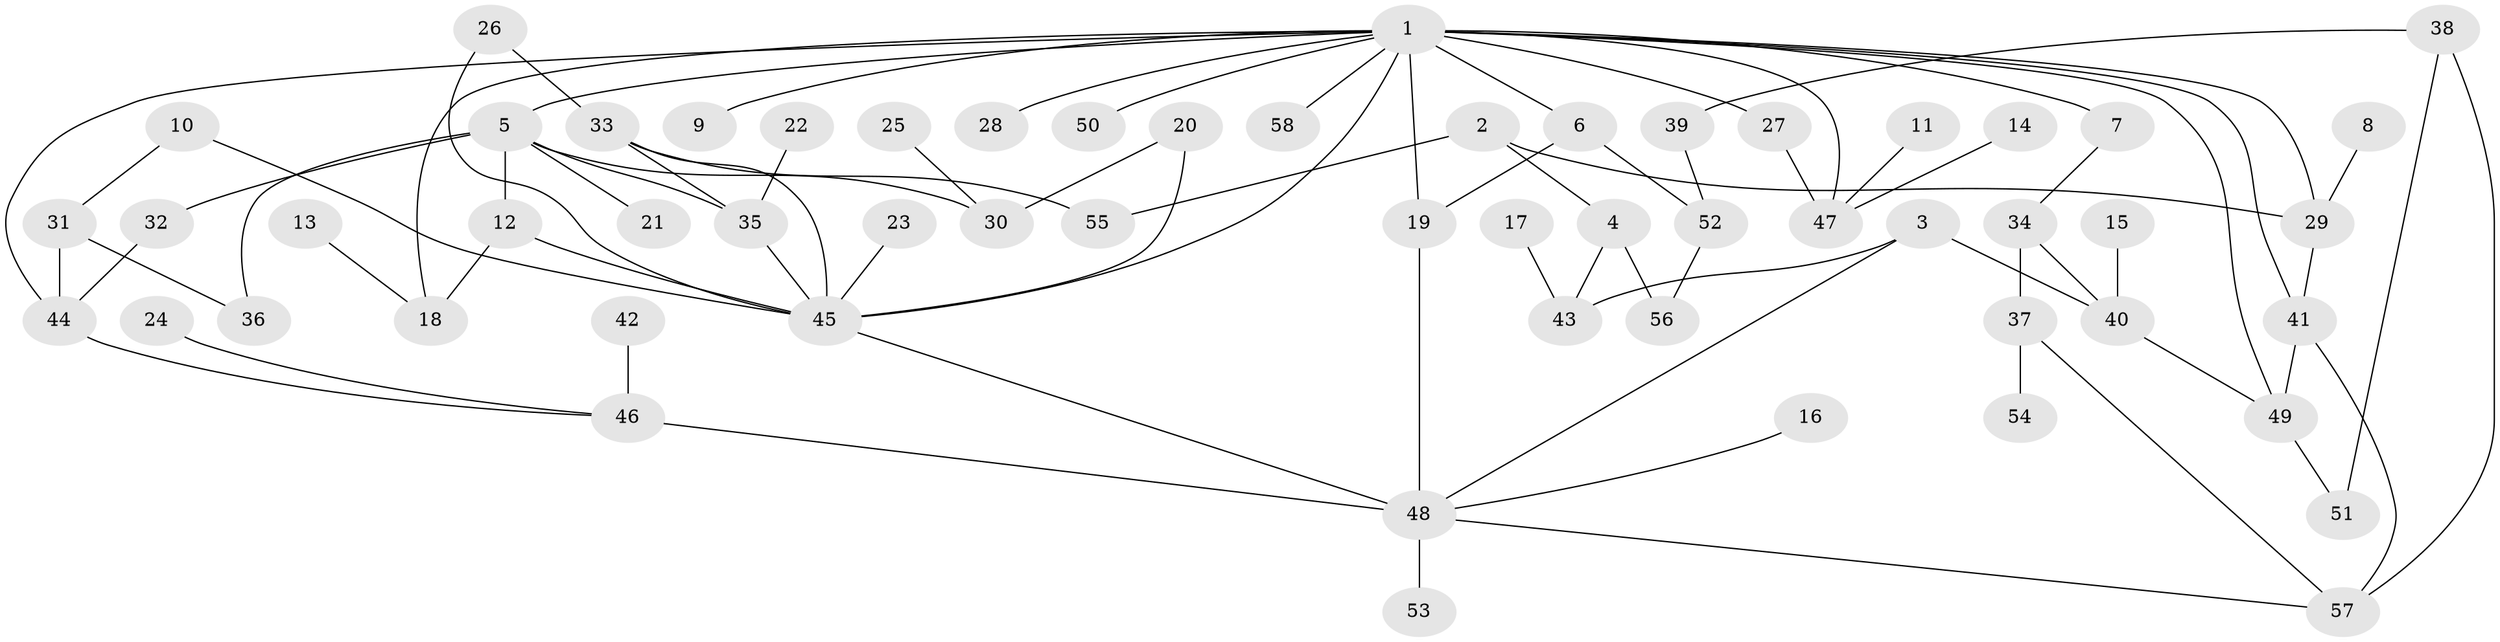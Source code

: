 // original degree distribution, {8: 0.017241379310344827, 9: 0.008620689655172414, 4: 0.09482758620689655, 6: 0.02586206896551724, 2: 0.3620689655172414, 5: 0.017241379310344827, 3: 0.20689655172413793, 1: 0.2672413793103448}
// Generated by graph-tools (version 1.1) at 2025/25/03/09/25 03:25:25]
// undirected, 58 vertices, 81 edges
graph export_dot {
graph [start="1"]
  node [color=gray90,style=filled];
  1;
  2;
  3;
  4;
  5;
  6;
  7;
  8;
  9;
  10;
  11;
  12;
  13;
  14;
  15;
  16;
  17;
  18;
  19;
  20;
  21;
  22;
  23;
  24;
  25;
  26;
  27;
  28;
  29;
  30;
  31;
  32;
  33;
  34;
  35;
  36;
  37;
  38;
  39;
  40;
  41;
  42;
  43;
  44;
  45;
  46;
  47;
  48;
  49;
  50;
  51;
  52;
  53;
  54;
  55;
  56;
  57;
  58;
  1 -- 5 [weight=1.0];
  1 -- 6 [weight=1.0];
  1 -- 7 [weight=1.0];
  1 -- 9 [weight=1.0];
  1 -- 18 [weight=1.0];
  1 -- 19 [weight=1.0];
  1 -- 27 [weight=1.0];
  1 -- 28 [weight=1.0];
  1 -- 29 [weight=1.0];
  1 -- 41 [weight=1.0];
  1 -- 44 [weight=1.0];
  1 -- 45 [weight=1.0];
  1 -- 47 [weight=2.0];
  1 -- 49 [weight=1.0];
  1 -- 50 [weight=1.0];
  1 -- 58 [weight=1.0];
  2 -- 4 [weight=1.0];
  2 -- 29 [weight=1.0];
  2 -- 55 [weight=1.0];
  3 -- 40 [weight=1.0];
  3 -- 43 [weight=1.0];
  3 -- 48 [weight=1.0];
  4 -- 43 [weight=1.0];
  4 -- 56 [weight=1.0];
  5 -- 12 [weight=1.0];
  5 -- 21 [weight=1.0];
  5 -- 30 [weight=1.0];
  5 -- 32 [weight=1.0];
  5 -- 35 [weight=1.0];
  5 -- 36 [weight=1.0];
  6 -- 19 [weight=1.0];
  6 -- 52 [weight=1.0];
  7 -- 34 [weight=1.0];
  8 -- 29 [weight=1.0];
  10 -- 31 [weight=1.0];
  10 -- 45 [weight=1.0];
  11 -- 47 [weight=1.0];
  12 -- 18 [weight=1.0];
  12 -- 45 [weight=1.0];
  13 -- 18 [weight=1.0];
  14 -- 47 [weight=1.0];
  15 -- 40 [weight=1.0];
  16 -- 48 [weight=1.0];
  17 -- 43 [weight=1.0];
  19 -- 48 [weight=1.0];
  20 -- 30 [weight=1.0];
  20 -- 45 [weight=1.0];
  22 -- 35 [weight=1.0];
  23 -- 45 [weight=1.0];
  24 -- 46 [weight=1.0];
  25 -- 30 [weight=1.0];
  26 -- 33 [weight=1.0];
  26 -- 45 [weight=1.0];
  27 -- 47 [weight=2.0];
  29 -- 41 [weight=1.0];
  31 -- 36 [weight=1.0];
  31 -- 44 [weight=1.0];
  32 -- 44 [weight=1.0];
  33 -- 35 [weight=1.0];
  33 -- 45 [weight=1.0];
  33 -- 55 [weight=1.0];
  34 -- 37 [weight=1.0];
  34 -- 40 [weight=1.0];
  35 -- 45 [weight=1.0];
  37 -- 54 [weight=1.0];
  37 -- 57 [weight=1.0];
  38 -- 39 [weight=1.0];
  38 -- 51 [weight=1.0];
  38 -- 57 [weight=1.0];
  39 -- 52 [weight=1.0];
  40 -- 49 [weight=1.0];
  41 -- 49 [weight=1.0];
  41 -- 57 [weight=1.0];
  42 -- 46 [weight=1.0];
  44 -- 46 [weight=1.0];
  45 -- 48 [weight=1.0];
  46 -- 48 [weight=2.0];
  48 -- 53 [weight=1.0];
  48 -- 57 [weight=1.0];
  49 -- 51 [weight=1.0];
  52 -- 56 [weight=1.0];
}
